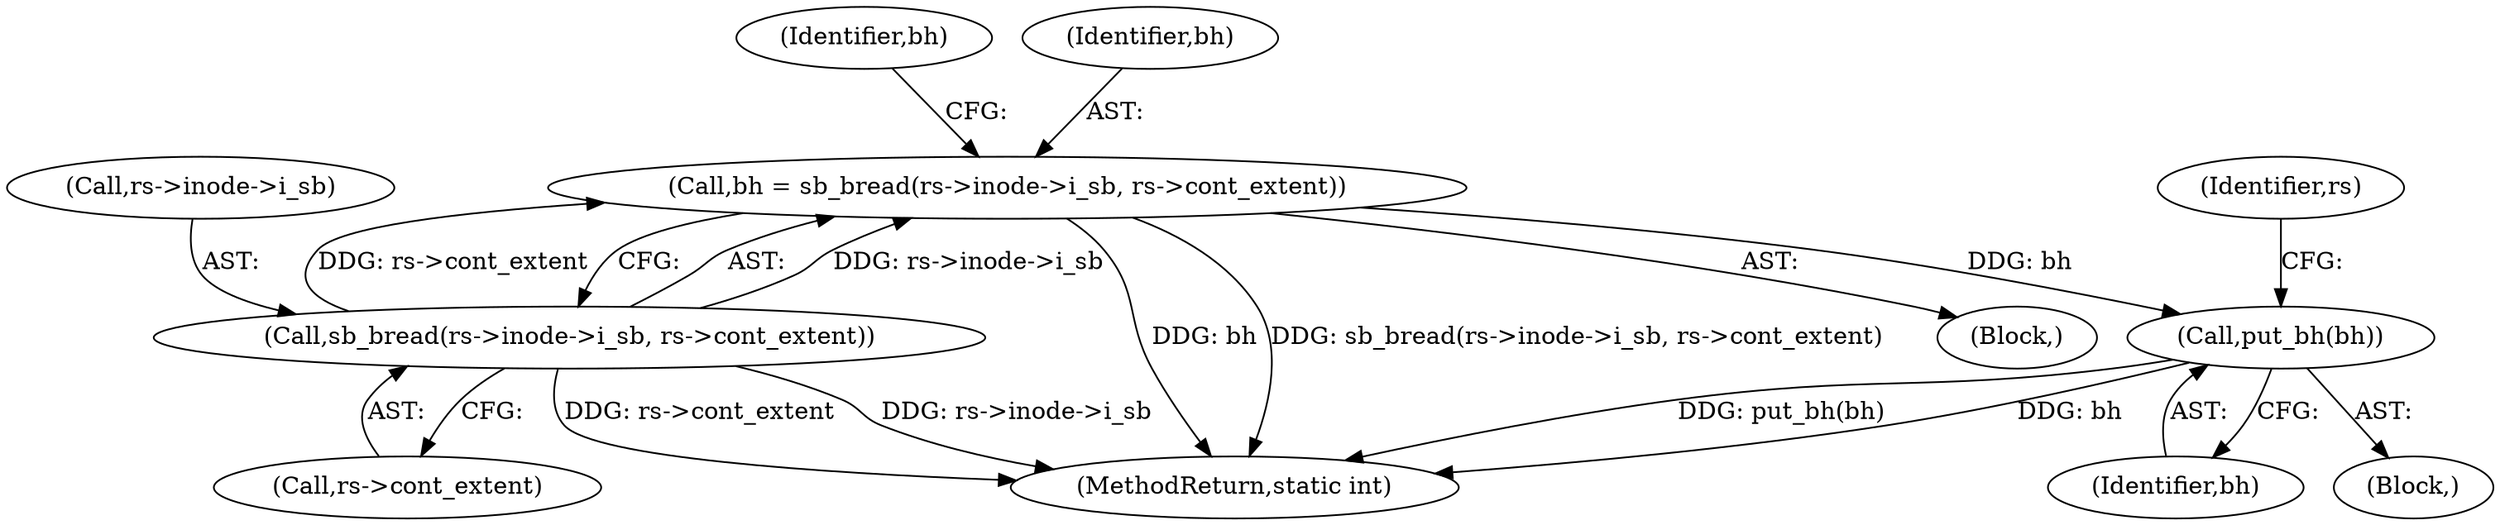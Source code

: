 digraph "0_linux_f54e18f1b831c92f6512d2eedb224cd63d607d3d@API" {
"1000200" [label="(Call,bh = sb_bread(rs->inode->i_sb, rs->cont_extent))"];
"1000202" [label="(Call,sb_bread(rs->inode->i_sb, rs->cont_extent))"];
"1000228" [label="(Call,put_bh(bh))"];
"1000212" [label="(Identifier,bh)"];
"1000228" [label="(Call,put_bh(bh))"];
"1000208" [label="(Call,rs->cont_extent)"];
"1000229" [label="(Identifier,bh)"];
"1000166" [label="(Block,)"];
"1000202" [label="(Call,sb_bread(rs->inode->i_sb, rs->cont_extent))"];
"1000200" [label="(Call,bh = sb_bread(rs->inode->i_sb, rs->cont_extent))"];
"1000232" [label="(Identifier,rs)"];
"1000201" [label="(Identifier,bh)"];
"1000203" [label="(Call,rs->inode->i_sb)"];
"1000275" [label="(MethodReturn,static int)"];
"1000213" [label="(Block,)"];
"1000200" -> "1000166"  [label="AST: "];
"1000200" -> "1000202"  [label="CFG: "];
"1000201" -> "1000200"  [label="AST: "];
"1000202" -> "1000200"  [label="AST: "];
"1000212" -> "1000200"  [label="CFG: "];
"1000200" -> "1000275"  [label="DDG: bh"];
"1000200" -> "1000275"  [label="DDG: sb_bread(rs->inode->i_sb, rs->cont_extent)"];
"1000202" -> "1000200"  [label="DDG: rs->inode->i_sb"];
"1000202" -> "1000200"  [label="DDG: rs->cont_extent"];
"1000200" -> "1000228"  [label="DDG: bh"];
"1000202" -> "1000208"  [label="CFG: "];
"1000203" -> "1000202"  [label="AST: "];
"1000208" -> "1000202"  [label="AST: "];
"1000202" -> "1000275"  [label="DDG: rs->inode->i_sb"];
"1000202" -> "1000275"  [label="DDG: rs->cont_extent"];
"1000228" -> "1000213"  [label="AST: "];
"1000228" -> "1000229"  [label="CFG: "];
"1000229" -> "1000228"  [label="AST: "];
"1000232" -> "1000228"  [label="CFG: "];
"1000228" -> "1000275"  [label="DDG: put_bh(bh)"];
"1000228" -> "1000275"  [label="DDG: bh"];
}
